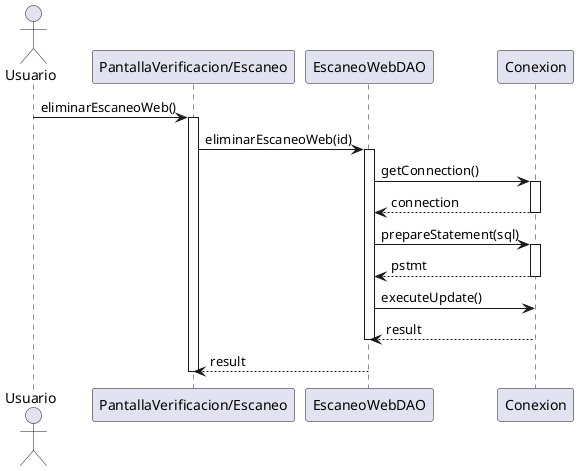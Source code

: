 @startuml

actor Usuario
participant "PantallaVerificacion/Escaneo" as GUI
participant "EscaneoWebDAO" as DAO
participant "Conexion" as DB

Usuario -> GUI : eliminarEscaneoWeb()
activate GUI

GUI -> DAO : eliminarEscaneoWeb(id)
activate DAO

DAO -> DB : getConnection()
activate DB
DB --> DAO : connection
deactivate DB

DAO -> DB : prepareStatement(sql)
activate DB
DB --> DAO : pstmt
deactivate DB

DAO -> DB : executeUpdate()
DB --> DAO : result
deactivate DAO

DAO --> GUI : result
deactivate GUI

@enduml
